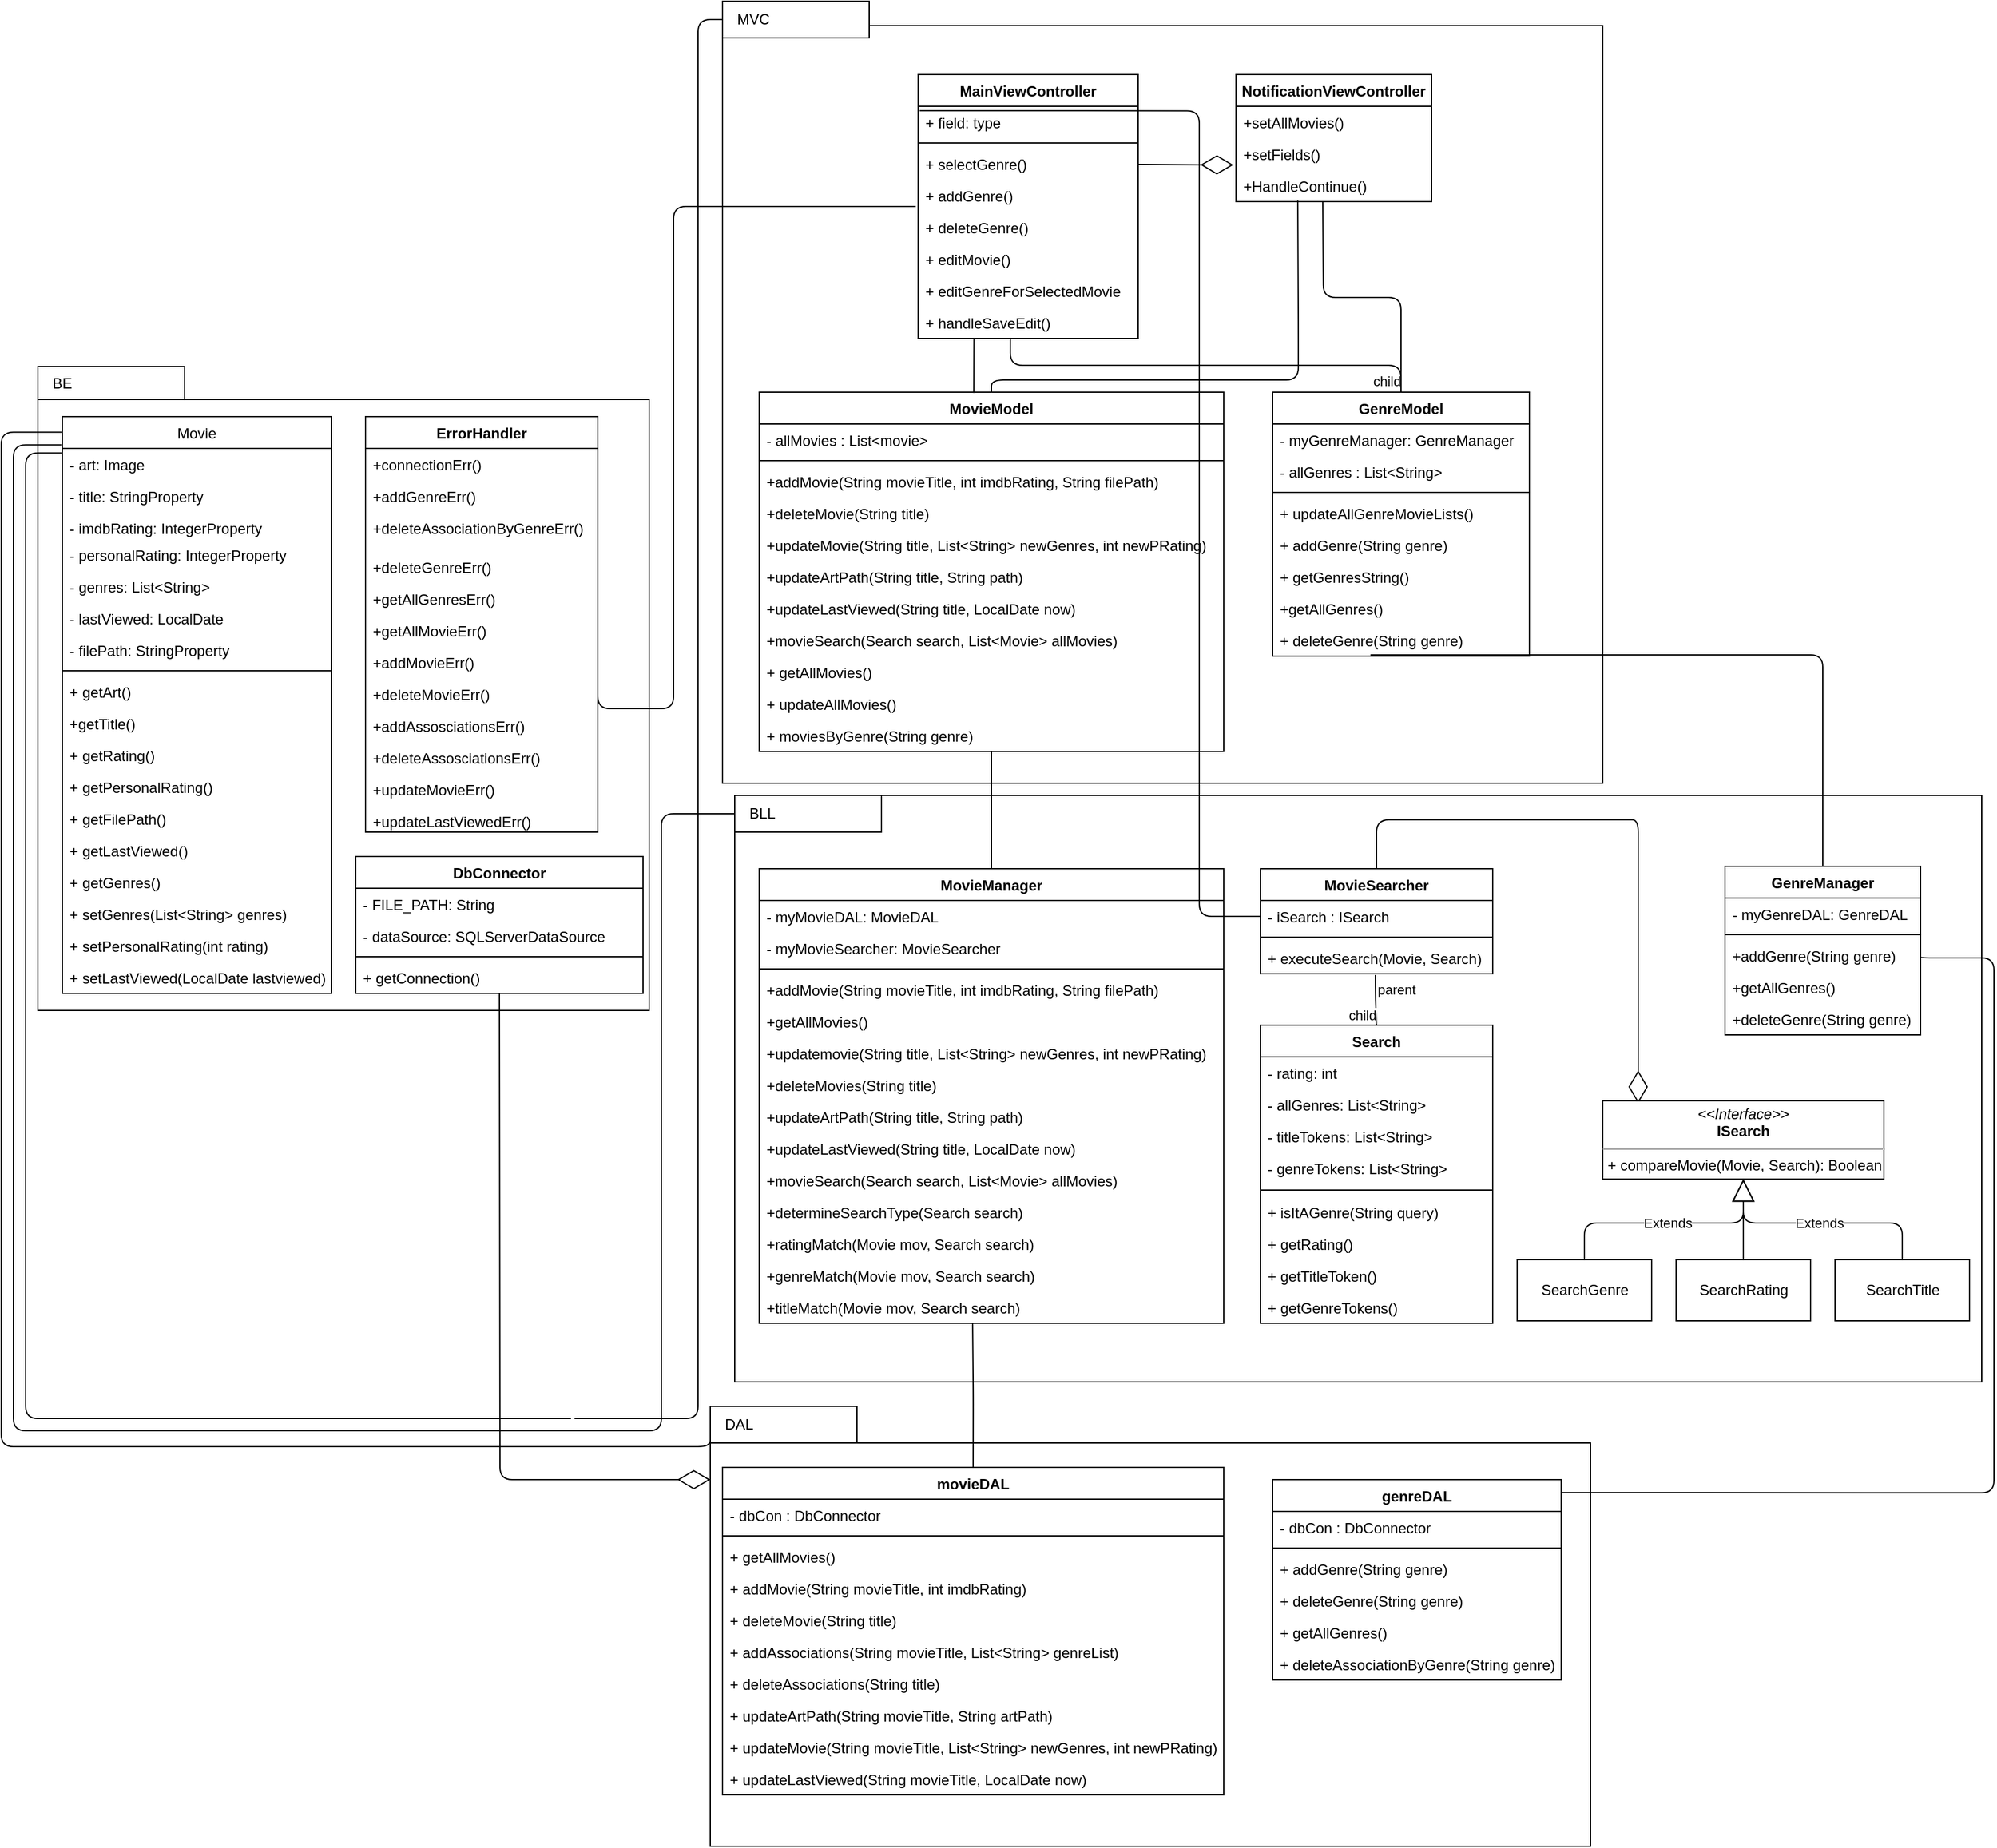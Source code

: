 <mxfile version="14.2.3" type="device" pages="2"><diagram id="6W-l6MBA8Zk1zPwFLBWW" name="Page-1"><mxGraphModel dx="3795" dy="1833" grid="0" gridSize="10" guides="0" tooltips="1" connect="0" arrows="0" fold="1" page="0" pageScale="1" pageWidth="827" pageHeight="1169" math="0" shadow="0"><root><mxCell id="0"/><mxCell id="1" parent="0"/><mxCell id="vXFt-pr050YKcPPWbQI6-131" value="" style="rounded=0;whiteSpace=wrap;html=1;" parent="1" vertex="1"><mxGeometry x="20" y="940" width="720" height="330" as="geometry"/></mxCell><mxCell id="vXFt-pr050YKcPPWbQI6-132" value="&amp;nbsp; &amp;nbsp;DAL" style="rounded=0;whiteSpace=wrap;html=1;align=left;" parent="1" vertex="1"><mxGeometry x="20" y="910" width="120" height="30" as="geometry"/></mxCell><mxCell id="vXFt-pr050YKcPPWbQI6-129" value="" style="rounded=0;whiteSpace=wrap;html=1;" parent="1" vertex="1"><mxGeometry x="40" y="410" width="1020" height="480" as="geometry"/></mxCell><mxCell id="vXFt-pr050YKcPPWbQI6-127" value="" style="rounded=0;whiteSpace=wrap;html=1;" parent="1" vertex="1"><mxGeometry x="30" y="-220" width="720" height="620" as="geometry"/></mxCell><mxCell id="vXFt-pr050YKcPPWbQI6-125" value="&amp;nbsp;" style="whiteSpace=wrap;html=1;aspect=fixed;" parent="1" vertex="1"><mxGeometry x="-530" y="86" width="500" height="500" as="geometry"/></mxCell><mxCell id="cbL_dfEtZ-hoBxzxcvYZ-8" value="MainViewController" style="swimlane;fontStyle=1;align=center;verticalAlign=top;childLayout=stackLayout;horizontal=1;startSize=26;horizontalStack=0;resizeParent=1;resizeParentMax=0;resizeLast=0;collapsible=1;marginBottom=0;" parent="1" vertex="1"><mxGeometry x="190" y="-180" width="180" height="216" as="geometry"/></mxCell><mxCell id="cbL_dfEtZ-hoBxzxcvYZ-9" value="+ field: type" style="text;strokeColor=none;fillColor=none;align=left;verticalAlign=top;spacingLeft=4;spacingRight=4;overflow=hidden;rotatable=0;points=[[0,0.5],[1,0.5]];portConstraint=eastwest;" parent="cbL_dfEtZ-hoBxzxcvYZ-8" vertex="1"><mxGeometry y="26" width="180" height="26" as="geometry"/></mxCell><mxCell id="cbL_dfEtZ-hoBxzxcvYZ-10" value="" style="line;strokeWidth=1;fillColor=none;align=left;verticalAlign=middle;spacingTop=-1;spacingLeft=3;spacingRight=3;rotatable=0;labelPosition=right;points=[];portConstraint=eastwest;" parent="cbL_dfEtZ-hoBxzxcvYZ-8" vertex="1"><mxGeometry y="52" width="180" height="8" as="geometry"/></mxCell><mxCell id="cbL_dfEtZ-hoBxzxcvYZ-11" value="+ selectGenre()&#10;" style="text;strokeColor=none;fillColor=none;align=left;verticalAlign=top;spacingLeft=4;spacingRight=4;overflow=hidden;rotatable=0;points=[[0,0.5],[1,0.5]];portConstraint=eastwest;" parent="cbL_dfEtZ-hoBxzxcvYZ-8" vertex="1"><mxGeometry y="60" width="180" height="26" as="geometry"/></mxCell><mxCell id="tQoV8WK9EYIMDj3V0tbS-1" value="+ addGenre()" style="text;strokeColor=none;fillColor=none;align=left;verticalAlign=top;spacingLeft=4;spacingRight=4;overflow=hidden;rotatable=0;points=[[0,0.5],[1,0.5]];portConstraint=eastwest;" parent="cbL_dfEtZ-hoBxzxcvYZ-8" vertex="1"><mxGeometry y="86" width="180" height="26" as="geometry"/></mxCell><mxCell id="tQoV8WK9EYIMDj3V0tbS-2" value="+ deleteGenre()" style="text;strokeColor=none;fillColor=none;align=left;verticalAlign=top;spacingLeft=4;spacingRight=4;overflow=hidden;rotatable=0;points=[[0,0.5],[1,0.5]];portConstraint=eastwest;" parent="cbL_dfEtZ-hoBxzxcvYZ-8" vertex="1"><mxGeometry y="112" width="180" height="26" as="geometry"/></mxCell><mxCell id="tQoV8WK9EYIMDj3V0tbS-3" value="+ editMovie()" style="text;strokeColor=none;fillColor=none;align=left;verticalAlign=top;spacingLeft=4;spacingRight=4;overflow=hidden;rotatable=0;points=[[0,0.5],[1,0.5]];portConstraint=eastwest;" parent="cbL_dfEtZ-hoBxzxcvYZ-8" vertex="1"><mxGeometry y="138" width="180" height="26" as="geometry"/></mxCell><mxCell id="tQoV8WK9EYIMDj3V0tbS-5" value="+ editGenreForSelectedMovie" style="text;strokeColor=none;fillColor=none;align=left;verticalAlign=top;spacingLeft=4;spacingRight=4;overflow=hidden;rotatable=0;points=[[0,0.5],[1,0.5]];portConstraint=eastwest;" parent="cbL_dfEtZ-hoBxzxcvYZ-8" vertex="1"><mxGeometry y="164" width="180" height="26" as="geometry"/></mxCell><mxCell id="tQoV8WK9EYIMDj3V0tbS-4" value="+ handleSaveEdit()" style="text;strokeColor=none;fillColor=none;align=left;verticalAlign=top;spacingLeft=4;spacingRight=4;overflow=hidden;rotatable=0;points=[[0,0.5],[1,0.5]];portConstraint=eastwest;" parent="cbL_dfEtZ-hoBxzxcvYZ-8" vertex="1"><mxGeometry y="190" width="180" height="26" as="geometry"/></mxCell><mxCell id="cbL_dfEtZ-hoBxzxcvYZ-12" value="MovieModel" style="swimlane;fontStyle=1;align=center;verticalAlign=top;childLayout=stackLayout;horizontal=1;startSize=26;horizontalStack=0;resizeParent=1;resizeParentMax=0;resizeLast=0;collapsible=1;marginBottom=0;" parent="1" vertex="1"><mxGeometry x="60" y="80" width="380" height="294" as="geometry"/></mxCell><mxCell id="chhkN12r7M4fsftRTlEQ-1" value="- allMovies : List&lt;movie&gt;" style="text;strokeColor=none;fillColor=none;align=left;verticalAlign=top;spacingLeft=4;spacingRight=4;overflow=hidden;rotatable=0;points=[[0,0.5],[1,0.5]];portConstraint=eastwest;" parent="cbL_dfEtZ-hoBxzxcvYZ-12" vertex="1"><mxGeometry y="26" width="380" height="26" as="geometry"/></mxCell><mxCell id="cbL_dfEtZ-hoBxzxcvYZ-14" value="" style="line;strokeWidth=1;fillColor=none;align=left;verticalAlign=middle;spacingTop=-1;spacingLeft=3;spacingRight=3;rotatable=0;labelPosition=right;points=[];portConstraint=eastwest;" parent="cbL_dfEtZ-hoBxzxcvYZ-12" vertex="1"><mxGeometry y="52" width="380" height="8" as="geometry"/></mxCell><mxCell id="vXFt-pr050YKcPPWbQI6-113" value="+addMovie(String movieTitle, int imdbRating, String filePath)" style="text;strokeColor=none;fillColor=none;align=left;verticalAlign=top;spacingLeft=4;spacingRight=4;overflow=hidden;rotatable=0;points=[[0,0.5],[1,0.5]];portConstraint=eastwest;" parent="cbL_dfEtZ-hoBxzxcvYZ-12" vertex="1"><mxGeometry y="60" width="380" height="26" as="geometry"/></mxCell><mxCell id="vXFt-pr050YKcPPWbQI6-114" value="+deleteMovie(String title)" style="text;strokeColor=none;fillColor=none;align=left;verticalAlign=top;spacingLeft=4;spacingRight=4;overflow=hidden;rotatable=0;points=[[0,0.5],[1,0.5]];portConstraint=eastwest;" parent="cbL_dfEtZ-hoBxzxcvYZ-12" vertex="1"><mxGeometry y="86" width="380" height="26" as="geometry"/></mxCell><mxCell id="vXFt-pr050YKcPPWbQI6-116" value="+updateMovie(String title, List&lt;String&gt; newGenres, int newPRating)" style="text;strokeColor=none;fillColor=none;align=left;verticalAlign=top;spacingLeft=4;spacingRight=4;overflow=hidden;rotatable=0;points=[[0,0.5],[1,0.5]];portConstraint=eastwest;" parent="cbL_dfEtZ-hoBxzxcvYZ-12" vertex="1"><mxGeometry y="112" width="380" height="26" as="geometry"/></mxCell><mxCell id="vXFt-pr050YKcPPWbQI6-117" value="+updateArtPath(String title, String path)" style="text;strokeColor=none;fillColor=none;align=left;verticalAlign=top;spacingLeft=4;spacingRight=4;overflow=hidden;rotatable=0;points=[[0,0.5],[1,0.5]];portConstraint=eastwest;" parent="cbL_dfEtZ-hoBxzxcvYZ-12" vertex="1"><mxGeometry y="138" width="380" height="26" as="geometry"/></mxCell><mxCell id="vXFt-pr050YKcPPWbQI6-118" value="+updateLastViewed(String title, LocalDate now)" style="text;strokeColor=none;fillColor=none;align=left;verticalAlign=top;spacingLeft=4;spacingRight=4;overflow=hidden;rotatable=0;points=[[0,0.5],[1,0.5]];portConstraint=eastwest;" parent="cbL_dfEtZ-hoBxzxcvYZ-12" vertex="1"><mxGeometry y="164" width="380" height="26" as="geometry"/></mxCell><mxCell id="vXFt-pr050YKcPPWbQI6-119" value="+movieSearch(Search search, List&lt;Movie&gt; allMovies)" style="text;strokeColor=none;fillColor=none;align=left;verticalAlign=top;spacingLeft=4;spacingRight=4;overflow=hidden;rotatable=0;points=[[0,0.5],[1,0.5]];portConstraint=eastwest;" parent="cbL_dfEtZ-hoBxzxcvYZ-12" vertex="1"><mxGeometry y="190" width="380" height="26" as="geometry"/></mxCell><mxCell id="cbL_dfEtZ-hoBxzxcvYZ-15" value="+ getAllMovies()" style="text;strokeColor=none;fillColor=none;align=left;verticalAlign=top;spacingLeft=4;spacingRight=4;overflow=hidden;rotatable=0;points=[[0,0.5],[1,0.5]];portConstraint=eastwest;" parent="cbL_dfEtZ-hoBxzxcvYZ-12" vertex="1"><mxGeometry y="216" width="380" height="26" as="geometry"/></mxCell><mxCell id="vXFt-pr050YKcPPWbQI6-115" value="+ updateAllMovies()" style="text;strokeColor=none;fillColor=none;align=left;verticalAlign=top;spacingLeft=4;spacingRight=4;overflow=hidden;rotatable=0;points=[[0,0.5],[1,0.5]];portConstraint=eastwest;" parent="cbL_dfEtZ-hoBxzxcvYZ-12" vertex="1"><mxGeometry y="242" width="380" height="26" as="geometry"/></mxCell><mxCell id="tQoV8WK9EYIMDj3V0tbS-19" value="+ moviesByGenre(String genre)" style="text;strokeColor=none;fillColor=none;align=left;verticalAlign=top;spacingLeft=4;spacingRight=4;overflow=hidden;rotatable=0;points=[[0,0.5],[1,0.5]];portConstraint=eastwest;" parent="cbL_dfEtZ-hoBxzxcvYZ-12" vertex="1"><mxGeometry y="268" width="380" height="26" as="geometry"/></mxCell><mxCell id="cbL_dfEtZ-hoBxzxcvYZ-16" value="GenreModel" style="swimlane;fontStyle=1;align=center;verticalAlign=top;childLayout=stackLayout;horizontal=1;startSize=26;horizontalStack=0;resizeParent=1;resizeParentMax=0;resizeLast=0;collapsible=1;marginBottom=0;" parent="1" vertex="1"><mxGeometry x="480" y="80" width="210" height="216" as="geometry"/></mxCell><mxCell id="tQoV8WK9EYIMDj3V0tbS-6" value="- myGenreManager: GenreManager" style="text;strokeColor=none;fillColor=none;align=left;verticalAlign=top;spacingLeft=4;spacingRight=4;overflow=hidden;rotatable=0;points=[[0,0.5],[1,0.5]];portConstraint=eastwest;" parent="cbL_dfEtZ-hoBxzxcvYZ-16" vertex="1"><mxGeometry y="26" width="210" height="26" as="geometry"/></mxCell><mxCell id="cbL_dfEtZ-hoBxzxcvYZ-17" value="- allGenres : List&lt;String&gt; " style="text;strokeColor=none;fillColor=none;align=left;verticalAlign=top;spacingLeft=4;spacingRight=4;overflow=hidden;rotatable=0;points=[[0,0.5],[1,0.5]];portConstraint=eastwest;" parent="cbL_dfEtZ-hoBxzxcvYZ-16" vertex="1"><mxGeometry y="52" width="210" height="26" as="geometry"/></mxCell><mxCell id="vXFt-pr050YKcPPWbQI6-112" value="" style="line;strokeWidth=1;fillColor=none;align=left;verticalAlign=middle;spacingTop=-1;spacingLeft=3;spacingRight=3;rotatable=0;labelPosition=right;points=[];portConstraint=eastwest;" parent="cbL_dfEtZ-hoBxzxcvYZ-16" vertex="1"><mxGeometry y="78" width="210" height="8" as="geometry"/></mxCell><mxCell id="vXFt-pr050YKcPPWbQI6-111" value="+ updateAllGenreMovieLists()" style="text;strokeColor=none;fillColor=none;align=left;verticalAlign=top;spacingLeft=4;spacingRight=4;overflow=hidden;rotatable=0;points=[[0,0.5],[1,0.5]];portConstraint=eastwest;" parent="cbL_dfEtZ-hoBxzxcvYZ-16" vertex="1"><mxGeometry y="86" width="210" height="26" as="geometry"/></mxCell><mxCell id="vXFt-pr050YKcPPWbQI6-110" value="+ addGenre(String genre)" style="text;strokeColor=none;fillColor=none;align=left;verticalAlign=top;spacingLeft=4;spacingRight=4;overflow=hidden;rotatable=0;points=[[0,0.5],[1,0.5]];portConstraint=eastwest;" parent="cbL_dfEtZ-hoBxzxcvYZ-16" vertex="1"><mxGeometry y="112" width="210" height="26" as="geometry"/></mxCell><mxCell id="vXFt-pr050YKcPPWbQI6-109" value="+ getGenresString()" style="text;strokeColor=none;fillColor=none;align=left;verticalAlign=top;spacingLeft=4;spacingRight=4;overflow=hidden;rotatable=0;points=[[0,0.5],[1,0.5]];portConstraint=eastwest;" parent="cbL_dfEtZ-hoBxzxcvYZ-16" vertex="1"><mxGeometry y="138" width="210" height="26" as="geometry"/></mxCell><mxCell id="vXFt-pr050YKcPPWbQI6-108" value="+getAllGenres()&#10;" style="text;strokeColor=none;fillColor=none;align=left;verticalAlign=top;spacingLeft=4;spacingRight=4;overflow=hidden;rotatable=0;points=[[0,0.5],[1,0.5]];portConstraint=eastwest;" parent="cbL_dfEtZ-hoBxzxcvYZ-16" vertex="1"><mxGeometry y="164" width="210" height="26" as="geometry"/></mxCell><mxCell id="vXFt-pr050YKcPPWbQI6-107" value="+ deleteGenre(String genre)" style="text;strokeColor=none;fillColor=none;align=left;verticalAlign=top;spacingLeft=4;spacingRight=4;overflow=hidden;rotatable=0;points=[[0,0.5],[1,0.5]];portConstraint=eastwest;" parent="cbL_dfEtZ-hoBxzxcvYZ-16" vertex="1"><mxGeometry y="190" width="210" height="26" as="geometry"/></mxCell><mxCell id="kiCwiJ7NGDYFALsJi5P0-1" value="movieDAL" style="swimlane;fontStyle=1;align=center;verticalAlign=top;childLayout=stackLayout;horizontal=1;startSize=26;horizontalStack=0;resizeParent=1;resizeParentMax=0;resizeLast=0;collapsible=1;marginBottom=0;" parent="1" vertex="1"><mxGeometry x="30" y="960" width="410" height="268" as="geometry"/></mxCell><mxCell id="kiCwiJ7NGDYFALsJi5P0-2" value="- dbCon : DbConnector" style="text;strokeColor=none;fillColor=none;align=left;verticalAlign=top;spacingLeft=4;spacingRight=4;overflow=hidden;rotatable=0;points=[[0,0.5],[1,0.5]];portConstraint=eastwest;" parent="kiCwiJ7NGDYFALsJi5P0-1" vertex="1"><mxGeometry y="26" width="410" height="26" as="geometry"/></mxCell><mxCell id="kiCwiJ7NGDYFALsJi5P0-3" value="" style="line;strokeWidth=1;fillColor=none;align=left;verticalAlign=middle;spacingTop=-1;spacingLeft=3;spacingRight=3;rotatable=0;labelPosition=right;points=[];portConstraint=eastwest;" parent="kiCwiJ7NGDYFALsJi5P0-1" vertex="1"><mxGeometry y="52" width="410" height="8" as="geometry"/></mxCell><mxCell id="kiCwiJ7NGDYFALsJi5P0-4" value="+ getAllMovies()" style="text;strokeColor=none;fillColor=none;align=left;verticalAlign=top;spacingLeft=4;spacingRight=4;overflow=hidden;rotatable=0;points=[[0,0.5],[1,0.5]];portConstraint=eastwest;" parent="kiCwiJ7NGDYFALsJi5P0-1" vertex="1"><mxGeometry y="60" width="410" height="26" as="geometry"/></mxCell><mxCell id="tQoV8WK9EYIMDj3V0tbS-20" value="+ addMovie(String movieTitle, int imdbRating)" style="text;strokeColor=none;fillColor=none;align=left;verticalAlign=top;spacingLeft=4;spacingRight=4;overflow=hidden;rotatable=0;points=[[0,0.5],[1,0.5]];portConstraint=eastwest;" parent="kiCwiJ7NGDYFALsJi5P0-1" vertex="1"><mxGeometry y="86" width="410" height="26" as="geometry"/></mxCell><mxCell id="tQoV8WK9EYIMDj3V0tbS-21" value="+ deleteMovie(String title)" style="text;strokeColor=none;fillColor=none;align=left;verticalAlign=top;spacingLeft=4;spacingRight=4;overflow=hidden;rotatable=0;points=[[0,0.5],[1,0.5]];portConstraint=eastwest;" parent="kiCwiJ7NGDYFALsJi5P0-1" vertex="1"><mxGeometry y="112" width="410" height="26" as="geometry"/></mxCell><mxCell id="tQoV8WK9EYIMDj3V0tbS-22" value="+ addAssociations(String movieTitle, List&lt;String&gt; genreList)" style="text;strokeColor=none;fillColor=none;align=left;verticalAlign=top;spacingLeft=4;spacingRight=4;overflow=hidden;rotatable=0;points=[[0,0.5],[1,0.5]];portConstraint=eastwest;" parent="kiCwiJ7NGDYFALsJi5P0-1" vertex="1"><mxGeometry y="138" width="410" height="26" as="geometry"/></mxCell><mxCell id="vXFt-pr050YKcPPWbQI6-90" value="+ deleteAssociations(String title)" style="text;strokeColor=none;fillColor=none;align=left;verticalAlign=top;spacingLeft=4;spacingRight=4;overflow=hidden;rotatable=0;points=[[0,0.5],[1,0.5]];portConstraint=eastwest;" parent="kiCwiJ7NGDYFALsJi5P0-1" vertex="1"><mxGeometry y="164" width="410" height="26" as="geometry"/></mxCell><mxCell id="vXFt-pr050YKcPPWbQI6-89" value="+ updateArtPath(String movieTitle, String artPath)" style="text;strokeColor=none;fillColor=none;align=left;verticalAlign=top;spacingLeft=4;spacingRight=4;overflow=hidden;rotatable=0;points=[[0,0.5],[1,0.5]];portConstraint=eastwest;" parent="kiCwiJ7NGDYFALsJi5P0-1" vertex="1"><mxGeometry y="190" width="410" height="26" as="geometry"/></mxCell><mxCell id="vXFt-pr050YKcPPWbQI6-92" value="+ updateMovie(String movieTitle, List&lt;String&gt; newGenres, int newPRating)" style="text;strokeColor=none;fillColor=none;align=left;verticalAlign=top;spacingLeft=4;spacingRight=4;overflow=hidden;rotatable=0;points=[[0,0.5],[1,0.5]];portConstraint=eastwest;" parent="kiCwiJ7NGDYFALsJi5P0-1" vertex="1"><mxGeometry y="216" width="410" height="26" as="geometry"/></mxCell><mxCell id="vXFt-pr050YKcPPWbQI6-91" value="+ updateLastViewed(String movieTitle, LocalDate now)" style="text;strokeColor=none;fillColor=none;align=left;verticalAlign=top;spacingLeft=4;spacingRight=4;overflow=hidden;rotatable=0;points=[[0,0.5],[1,0.5]];portConstraint=eastwest;" parent="kiCwiJ7NGDYFALsJi5P0-1" vertex="1"><mxGeometry y="242" width="410" height="26" as="geometry"/></mxCell><mxCell id="E3oh8r5XJU-YirkjzVkw-1" value="genreDAL" style="swimlane;fontStyle=1;align=center;verticalAlign=top;childLayout=stackLayout;horizontal=1;startSize=26;horizontalStack=0;resizeParent=1;resizeParentMax=0;resizeLast=0;collapsible=1;marginBottom=0;" parent="1" vertex="1"><mxGeometry x="480" y="970" width="236" height="164" as="geometry"/></mxCell><mxCell id="E3oh8r5XJU-YirkjzVkw-2" value="- dbCon : DbConnector" style="text;strokeColor=none;fillColor=none;align=left;verticalAlign=top;spacingLeft=4;spacingRight=4;overflow=hidden;rotatable=0;points=[[0,0.5],[1,0.5]];portConstraint=eastwest;" parent="E3oh8r5XJU-YirkjzVkw-1" vertex="1"><mxGeometry y="26" width="236" height="26" as="geometry"/></mxCell><mxCell id="E3oh8r5XJU-YirkjzVkw-3" value="" style="line;strokeWidth=1;fillColor=none;align=left;verticalAlign=middle;spacingTop=-1;spacingLeft=3;spacingRight=3;rotatable=0;labelPosition=right;points=[];portConstraint=eastwest;" parent="E3oh8r5XJU-YirkjzVkw-1" vertex="1"><mxGeometry y="52" width="236" height="8" as="geometry"/></mxCell><mxCell id="tQoV8WK9EYIMDj3V0tbS-24" value="+ addGenre(String genre)" style="text;strokeColor=none;fillColor=none;align=left;verticalAlign=top;spacingLeft=4;spacingRight=4;overflow=hidden;rotatable=0;points=[[0,0.5],[1,0.5]];portConstraint=eastwest;" parent="E3oh8r5XJU-YirkjzVkw-1" vertex="1"><mxGeometry y="60" width="236" height="26" as="geometry"/></mxCell><mxCell id="tQoV8WK9EYIMDj3V0tbS-26" value="+ deleteGenre(String genre)" style="text;strokeColor=none;fillColor=none;align=left;verticalAlign=top;spacingLeft=4;spacingRight=4;overflow=hidden;rotatable=0;points=[[0,0.5],[1,0.5]];portConstraint=eastwest;" parent="E3oh8r5XJU-YirkjzVkw-1" vertex="1"><mxGeometry y="86" width="236" height="26" as="geometry"/></mxCell><mxCell id="E3oh8r5XJU-YirkjzVkw-4" value="+ getAllGenres()" style="text;strokeColor=none;fillColor=none;align=left;verticalAlign=top;spacingLeft=4;spacingRight=4;overflow=hidden;rotatable=0;points=[[0,0.5],[1,0.5]];portConstraint=eastwest;" parent="E3oh8r5XJU-YirkjzVkw-1" vertex="1"><mxGeometry y="112" width="236" height="26" as="geometry"/></mxCell><mxCell id="ynhoVAXRjEivfoYj7mT8-1" value="+ deleteAssociationByGenre(String genre)" style="text;strokeColor=none;fillColor=none;align=left;verticalAlign=top;spacingLeft=4;spacingRight=4;overflow=hidden;rotatable=0;points=[[0,0.5],[1,0.5]];portConstraint=eastwest;" parent="E3oh8r5XJU-YirkjzVkw-1" vertex="1"><mxGeometry y="138" width="236" height="26" as="geometry"/></mxCell><mxCell id="chhkN12r7M4fsftRTlEQ-2" value="Movie" style="swimlane;fontStyle=0;childLayout=stackLayout;horizontal=1;startSize=26;fillColor=none;horizontalStack=0;resizeParent=1;resizeParentMax=0;resizeLast=0;collapsible=1;marginBottom=0;" parent="1" vertex="1"><mxGeometry x="-510" y="100" width="220" height="472" as="geometry"/></mxCell><mxCell id="vXFt-pr050YKcPPWbQI6-65" value="- art: Image" style="text;strokeColor=none;fillColor=none;align=left;verticalAlign=top;spacingLeft=4;spacingRight=4;overflow=hidden;rotatable=0;points=[[0,0.5],[1,0.5]];portConstraint=eastwest;" parent="chhkN12r7M4fsftRTlEQ-2" vertex="1"><mxGeometry y="26" width="220" height="26" as="geometry"/></mxCell><mxCell id="vXFt-pr050YKcPPWbQI6-66" value="- title: StringProperty" style="text;strokeColor=none;fillColor=none;align=left;verticalAlign=top;spacingLeft=4;spacingRight=4;overflow=hidden;rotatable=0;points=[[0,0.5],[1,0.5]];portConstraint=eastwest;" parent="chhkN12r7M4fsftRTlEQ-2" vertex="1"><mxGeometry y="52" width="220" height="26" as="geometry"/></mxCell><mxCell id="vXFt-pr050YKcPPWbQI6-67" value="- imdbRating: IntegerProperty&#10;" style="text;strokeColor=none;fillColor=none;align=left;verticalAlign=top;spacingLeft=4;spacingRight=4;overflow=hidden;rotatable=0;points=[[0,0.5],[1,0.5]];portConstraint=eastwest;" parent="chhkN12r7M4fsftRTlEQ-2" vertex="1"><mxGeometry y="78" width="220" height="22" as="geometry"/></mxCell><mxCell id="vXFt-pr050YKcPPWbQI6-70" value="- personalRating: IntegerProperty&#10;" style="text;strokeColor=none;fillColor=none;align=left;verticalAlign=top;spacingLeft=4;spacingRight=4;overflow=hidden;rotatable=0;points=[[0,0.5],[1,0.5]];portConstraint=eastwest;" parent="chhkN12r7M4fsftRTlEQ-2" vertex="1"><mxGeometry y="100" width="220" height="26" as="geometry"/></mxCell><mxCell id="vXFt-pr050YKcPPWbQI6-72" value="- genres: List&lt;String&gt;" style="text;strokeColor=none;fillColor=none;align=left;verticalAlign=top;spacingLeft=4;spacingRight=4;overflow=hidden;rotatable=0;points=[[0,0.5],[1,0.5]];portConstraint=eastwest;" parent="chhkN12r7M4fsftRTlEQ-2" vertex="1"><mxGeometry y="126" width="220" height="26" as="geometry"/></mxCell><mxCell id="vXFt-pr050YKcPPWbQI6-71" value="- lastViewed: LocalDate" style="text;strokeColor=none;fillColor=none;align=left;verticalAlign=top;spacingLeft=4;spacingRight=4;overflow=hidden;rotatable=0;points=[[0,0.5],[1,0.5]];portConstraint=eastwest;" parent="chhkN12r7M4fsftRTlEQ-2" vertex="1"><mxGeometry y="152" width="220" height="26" as="geometry"/></mxCell><mxCell id="vXFt-pr050YKcPPWbQI6-63" value="- filePath: StringProperty" style="text;strokeColor=none;fillColor=none;align=left;verticalAlign=top;spacingLeft=4;spacingRight=4;overflow=hidden;rotatable=0;points=[[0,0.5],[1,0.5]];portConstraint=eastwest;" parent="chhkN12r7M4fsftRTlEQ-2" vertex="1"><mxGeometry y="178" width="220" height="26" as="geometry"/></mxCell><mxCell id="vXFt-pr050YKcPPWbQI6-73" value="" style="line;strokeWidth=1;fillColor=none;align=left;verticalAlign=middle;spacingTop=-1;spacingLeft=3;spacingRight=3;rotatable=0;labelPosition=right;points=[];portConstraint=eastwest;" parent="chhkN12r7M4fsftRTlEQ-2" vertex="1"><mxGeometry y="204" width="220" height="8" as="geometry"/></mxCell><mxCell id="vXFt-pr050YKcPPWbQI6-74" value="+ getArt()" style="text;strokeColor=none;fillColor=none;align=left;verticalAlign=top;spacingLeft=4;spacingRight=4;overflow=hidden;rotatable=0;points=[[0,0.5],[1,0.5]];portConstraint=eastwest;" parent="chhkN12r7M4fsftRTlEQ-2" vertex="1"><mxGeometry y="212" width="220" height="26" as="geometry"/></mxCell><mxCell id="vXFt-pr050YKcPPWbQI6-75" value="+getTitle()&#10;" style="text;strokeColor=none;fillColor=none;align=left;verticalAlign=top;spacingLeft=4;spacingRight=4;overflow=hidden;rotatable=0;points=[[0,0.5],[1,0.5]];portConstraint=eastwest;" parent="chhkN12r7M4fsftRTlEQ-2" vertex="1"><mxGeometry y="238" width="220" height="26" as="geometry"/></mxCell><mxCell id="vXFt-pr050YKcPPWbQI6-76" value="+ getRating()" style="text;strokeColor=none;fillColor=none;align=left;verticalAlign=top;spacingLeft=4;spacingRight=4;overflow=hidden;rotatable=0;points=[[0,0.5],[1,0.5]];portConstraint=eastwest;" parent="chhkN12r7M4fsftRTlEQ-2" vertex="1"><mxGeometry y="264" width="220" height="26" as="geometry"/></mxCell><mxCell id="vXFt-pr050YKcPPWbQI6-79" value="+ getPersonalRating()" style="text;strokeColor=none;fillColor=none;align=left;verticalAlign=top;spacingLeft=4;spacingRight=4;overflow=hidden;rotatable=0;points=[[0,0.5],[1,0.5]];portConstraint=eastwest;" parent="chhkN12r7M4fsftRTlEQ-2" vertex="1"><mxGeometry y="290" width="220" height="26" as="geometry"/></mxCell><mxCell id="vXFt-pr050YKcPPWbQI6-80" value="+ getFilePath()&#10;" style="text;strokeColor=none;fillColor=none;align=left;verticalAlign=top;spacingLeft=4;spacingRight=4;overflow=hidden;rotatable=0;points=[[0,0.5],[1,0.5]];portConstraint=eastwest;" parent="chhkN12r7M4fsftRTlEQ-2" vertex="1"><mxGeometry y="316" width="220" height="26" as="geometry"/></mxCell><mxCell id="vXFt-pr050YKcPPWbQI6-81" value="+ getLastViewed()" style="text;strokeColor=none;fillColor=none;align=left;verticalAlign=top;spacingLeft=4;spacingRight=4;overflow=hidden;rotatable=0;points=[[0,0.5],[1,0.5]];portConstraint=eastwest;" parent="chhkN12r7M4fsftRTlEQ-2" vertex="1"><mxGeometry y="342" width="220" height="26" as="geometry"/></mxCell><mxCell id="vXFt-pr050YKcPPWbQI6-83" value="+ getGenres()&#10;" style="text;strokeColor=none;fillColor=none;align=left;verticalAlign=top;spacingLeft=4;spacingRight=4;overflow=hidden;rotatable=0;points=[[0,0.5],[1,0.5]];portConstraint=eastwest;" parent="chhkN12r7M4fsftRTlEQ-2" vertex="1"><mxGeometry y="368" width="220" height="26" as="geometry"/></mxCell><mxCell id="vXFt-pr050YKcPPWbQI6-82" value="+ setGenres(List&lt;String&gt; genres)" style="text;strokeColor=none;fillColor=none;align=left;verticalAlign=top;spacingLeft=4;spacingRight=4;overflow=hidden;rotatable=0;points=[[0,0.5],[1,0.5]];portConstraint=eastwest;" parent="chhkN12r7M4fsftRTlEQ-2" vertex="1"><mxGeometry y="394" width="220" height="26" as="geometry"/></mxCell><mxCell id="vXFt-pr050YKcPPWbQI6-78" value="+ setPersonalRating(int rating)" style="text;strokeColor=none;fillColor=none;align=left;verticalAlign=top;spacingLeft=4;spacingRight=4;overflow=hidden;rotatable=0;points=[[0,0.5],[1,0.5]];portConstraint=eastwest;" parent="chhkN12r7M4fsftRTlEQ-2" vertex="1"><mxGeometry y="420" width="220" height="26" as="geometry"/></mxCell><mxCell id="vXFt-pr050YKcPPWbQI6-77" value="+ setLastViewed(LocalDate lastviewed)" style="text;strokeColor=none;fillColor=none;align=left;verticalAlign=top;spacingLeft=4;spacingRight=4;overflow=hidden;rotatable=0;points=[[0,0.5],[1,0.5]];portConstraint=eastwest;" parent="chhkN12r7M4fsftRTlEQ-2" vertex="1"><mxGeometry y="446" width="220" height="26" as="geometry"/></mxCell><mxCell id="lIUkiE7N_6u4Lii6Q4de-1" value="ErrorHandler" style="swimlane;fontStyle=1;align=center;verticalAlign=top;childLayout=stackLayout;horizontal=1;startSize=26;horizontalStack=0;resizeParent=1;resizeParentMax=0;resizeLast=0;collapsible=1;marginBottom=0;" parent="1" vertex="1"><mxGeometry x="-262" y="100" width="190" height="340" as="geometry"/></mxCell><mxCell id="lIUkiE7N_6u4Lii6Q4de-4" value="+connectionErr()" style="text;strokeColor=none;fillColor=none;align=left;verticalAlign=top;spacingLeft=4;spacingRight=4;overflow=hidden;rotatable=0;points=[[0,0.5],[1,0.5]];portConstraint=eastwest;" parent="lIUkiE7N_6u4Lii6Q4de-1" vertex="1"><mxGeometry y="26" width="190" height="26" as="geometry"/></mxCell><mxCell id="lIUkiE7N_6u4Lii6Q4de-5" value="+addGenreErr()" style="text;strokeColor=none;fillColor=none;align=left;verticalAlign=top;spacingLeft=4;spacingRight=4;overflow=hidden;rotatable=0;points=[[0,0.5],[1,0.5]];portConstraint=eastwest;" parent="lIUkiE7N_6u4Lii6Q4de-1" vertex="1"><mxGeometry y="52" width="190" height="26" as="geometry"/></mxCell><mxCell id="lIUkiE7N_6u4Lii6Q4de-8" value="+deleteAssociationByGenreErr()" style="text;strokeColor=none;fillColor=none;align=left;verticalAlign=top;spacingLeft=4;spacingRight=4;overflow=hidden;rotatable=0;points=[[0,0.5],[1,0.5]];portConstraint=eastwest;" parent="lIUkiE7N_6u4Lii6Q4de-1" vertex="1"><mxGeometry y="78" width="190" height="32" as="geometry"/></mxCell><mxCell id="lIUkiE7N_6u4Lii6Q4de-9" value="+deleteGenreErr()" style="text;strokeColor=none;fillColor=none;align=left;verticalAlign=top;spacingLeft=4;spacingRight=4;overflow=hidden;rotatable=0;points=[[0,0.5],[1,0.5]];portConstraint=eastwest;" parent="lIUkiE7N_6u4Lii6Q4de-1" vertex="1"><mxGeometry y="110" width="190" height="26" as="geometry"/></mxCell><mxCell id="lIUkiE7N_6u4Lii6Q4de-10" value="+getAllGenresErr()" style="text;strokeColor=none;fillColor=none;align=left;verticalAlign=top;spacingLeft=4;spacingRight=4;overflow=hidden;rotatable=0;points=[[0,0.5],[1,0.5]];portConstraint=eastwest;" parent="lIUkiE7N_6u4Lii6Q4de-1" vertex="1"><mxGeometry y="136" width="190" height="26" as="geometry"/></mxCell><mxCell id="lIUkiE7N_6u4Lii6Q4de-12" value="+getAllMovieErr()" style="text;strokeColor=none;fillColor=none;align=left;verticalAlign=top;spacingLeft=4;spacingRight=4;overflow=hidden;rotatable=0;points=[[0,0.5],[1,0.5]];portConstraint=eastwest;" parent="lIUkiE7N_6u4Lii6Q4de-1" vertex="1"><mxGeometry y="162" width="190" height="26" as="geometry"/></mxCell><mxCell id="lIUkiE7N_6u4Lii6Q4de-13" value="+addMovieErr()" style="text;strokeColor=none;fillColor=none;align=left;verticalAlign=top;spacingLeft=4;spacingRight=4;overflow=hidden;rotatable=0;points=[[0,0.5],[1,0.5]];portConstraint=eastwest;" parent="lIUkiE7N_6u4Lii6Q4de-1" vertex="1"><mxGeometry y="188" width="190" height="26" as="geometry"/></mxCell><mxCell id="lIUkiE7N_6u4Lii6Q4de-14" value="+deleteMovieErr()" style="text;strokeColor=none;fillColor=none;align=left;verticalAlign=top;spacingLeft=4;spacingRight=4;overflow=hidden;rotatable=0;points=[[0,0.5],[1,0.5]];portConstraint=eastwest;" parent="lIUkiE7N_6u4Lii6Q4de-1" vertex="1"><mxGeometry y="214" width="190" height="26" as="geometry"/></mxCell><mxCell id="lIUkiE7N_6u4Lii6Q4de-15" value="+addAssosciationsErr()" style="text;strokeColor=none;fillColor=none;align=left;verticalAlign=top;spacingLeft=4;spacingRight=4;overflow=hidden;rotatable=0;points=[[0,0.5],[1,0.5]];portConstraint=eastwest;" parent="lIUkiE7N_6u4Lii6Q4de-1" vertex="1"><mxGeometry y="240" width="190" height="26" as="geometry"/></mxCell><mxCell id="lIUkiE7N_6u4Lii6Q4de-16" value="+deleteAssosciationsErr()" style="text;strokeColor=none;fillColor=none;align=left;verticalAlign=top;spacingLeft=4;spacingRight=4;overflow=hidden;rotatable=0;points=[[0,0.5],[1,0.5]];portConstraint=eastwest;" parent="lIUkiE7N_6u4Lii6Q4de-1" vertex="1"><mxGeometry y="266" width="190" height="26" as="geometry"/></mxCell><mxCell id="lIUkiE7N_6u4Lii6Q4de-17" value="+updateMovieErr()" style="text;strokeColor=none;fillColor=none;align=left;verticalAlign=top;spacingLeft=4;spacingRight=4;overflow=hidden;rotatable=0;points=[[0,0.5],[1,0.5]];portConstraint=eastwest;" parent="lIUkiE7N_6u4Lii6Q4de-1" vertex="1"><mxGeometry y="292" width="190" height="26" as="geometry"/></mxCell><mxCell id="lIUkiE7N_6u4Lii6Q4de-18" value="+updateLastViewedErr()" style="text;strokeColor=none;fillColor=none;align=left;verticalAlign=top;spacingLeft=4;spacingRight=4;overflow=hidden;rotatable=0;points=[[0,0.5],[1,0.5]];portConstraint=eastwest;" parent="lIUkiE7N_6u4Lii6Q4de-1" vertex="1"><mxGeometry y="318" width="190" height="22" as="geometry"/></mxCell><mxCell id="lIUkiE7N_6u4Lii6Q4de-19" value="GenreManager" style="swimlane;fontStyle=1;align=center;verticalAlign=top;childLayout=stackLayout;horizontal=1;startSize=26;horizontalStack=0;resizeParent=1;resizeParentMax=0;resizeLast=0;collapsible=1;marginBottom=0;" parent="1" vertex="1"><mxGeometry x="850" y="468" width="160" height="138" as="geometry"/></mxCell><mxCell id="vXFt-pr050YKcPPWbQI6-85" value="- myGenreDAL: GenreDAL&#10;" style="text;strokeColor=none;fillColor=none;align=left;verticalAlign=top;spacingLeft=4;spacingRight=4;overflow=hidden;rotatable=0;points=[[0,0.5],[1,0.5]];portConstraint=eastwest;" parent="lIUkiE7N_6u4Lii6Q4de-19" vertex="1"><mxGeometry y="26" width="160" height="26" as="geometry"/></mxCell><mxCell id="vXFt-pr050YKcPPWbQI6-84" value="" style="line;strokeWidth=1;fillColor=none;align=left;verticalAlign=middle;spacingTop=-1;spacingLeft=3;spacingRight=3;rotatable=0;labelPosition=right;points=[];portConstraint=eastwest;" parent="lIUkiE7N_6u4Lii6Q4de-19" vertex="1"><mxGeometry y="52" width="160" height="8" as="geometry"/></mxCell><mxCell id="lIUkiE7N_6u4Lii6Q4de-22" value="+addGenre(String genre)" style="text;strokeColor=none;fillColor=none;align=left;verticalAlign=top;spacingLeft=4;spacingRight=4;overflow=hidden;rotatable=0;points=[[0,0.5],[1,0.5]];portConstraint=eastwest;" parent="lIUkiE7N_6u4Lii6Q4de-19" vertex="1"><mxGeometry y="60" width="160" height="26" as="geometry"/></mxCell><mxCell id="lIUkiE7N_6u4Lii6Q4de-23" value="+getAllGenres()" style="text;strokeColor=none;fillColor=none;align=left;verticalAlign=top;spacingLeft=4;spacingRight=4;overflow=hidden;rotatable=0;points=[[0,0.5],[1,0.5]];portConstraint=eastwest;" parent="lIUkiE7N_6u4Lii6Q4de-19" vertex="1"><mxGeometry y="86" width="160" height="26" as="geometry"/></mxCell><mxCell id="lIUkiE7N_6u4Lii6Q4de-24" value="+deleteGenre(String genre)" style="text;strokeColor=none;fillColor=none;align=left;verticalAlign=top;spacingLeft=4;spacingRight=4;overflow=hidden;rotatable=0;points=[[0,0.5],[1,0.5]];portConstraint=eastwest;" parent="lIUkiE7N_6u4Lii6Q4de-19" vertex="1"><mxGeometry y="112" width="160" height="26" as="geometry"/></mxCell><mxCell id="lIUkiE7N_6u4Lii6Q4de-25" value="MovieManager" style="swimlane;fontStyle=1;align=center;verticalAlign=top;childLayout=stackLayout;horizontal=1;startSize=26;horizontalStack=0;resizeParent=1;resizeParentMax=0;resizeLast=0;collapsible=1;marginBottom=0;" parent="1" vertex="1"><mxGeometry x="60" y="470" width="380" height="372" as="geometry"/></mxCell><mxCell id="vXFt-pr050YKcPPWbQI6-87" value="- myMovieDAL: MovieDAL" style="text;strokeColor=none;fillColor=none;align=left;verticalAlign=top;spacingLeft=4;spacingRight=4;overflow=hidden;rotatable=0;points=[[0,0.5],[1,0.5]];portConstraint=eastwest;" parent="lIUkiE7N_6u4Lii6Q4de-25" vertex="1"><mxGeometry y="26" width="380" height="26" as="geometry"/></mxCell><mxCell id="vXFt-pr050YKcPPWbQI6-88" value="- myMovieSearcher: MovieSearcher" style="text;strokeColor=none;fillColor=none;align=left;verticalAlign=top;spacingLeft=4;spacingRight=4;overflow=hidden;rotatable=0;points=[[0,0.5],[1,0.5]];portConstraint=eastwest;" parent="lIUkiE7N_6u4Lii6Q4de-25" vertex="1"><mxGeometry y="52" width="380" height="26" as="geometry"/></mxCell><mxCell id="vXFt-pr050YKcPPWbQI6-86" value="" style="line;strokeWidth=1;fillColor=none;align=left;verticalAlign=middle;spacingTop=-1;spacingLeft=3;spacingRight=3;rotatable=0;labelPosition=right;points=[];portConstraint=eastwest;" parent="lIUkiE7N_6u4Lii6Q4de-25" vertex="1"><mxGeometry y="78" width="380" height="8" as="geometry"/></mxCell><mxCell id="lIUkiE7N_6u4Lii6Q4de-28" value="+addMovie(String movieTitle, int imdbRating, String filePath)" style="text;strokeColor=none;fillColor=none;align=left;verticalAlign=top;spacingLeft=4;spacingRight=4;overflow=hidden;rotatable=0;points=[[0,0.5],[1,0.5]];portConstraint=eastwest;" parent="lIUkiE7N_6u4Lii6Q4de-25" vertex="1"><mxGeometry y="86" width="380" height="26" as="geometry"/></mxCell><mxCell id="lIUkiE7N_6u4Lii6Q4de-29" value="+getAllMovies()" style="text;strokeColor=none;fillColor=none;align=left;verticalAlign=top;spacingLeft=4;spacingRight=4;overflow=hidden;rotatable=0;points=[[0,0.5],[1,0.5]];portConstraint=eastwest;" parent="lIUkiE7N_6u4Lii6Q4de-25" vertex="1"><mxGeometry y="112" width="380" height="26" as="geometry"/></mxCell><mxCell id="lIUkiE7N_6u4Lii6Q4de-30" value="+updatemovie(String title, List&lt;String&gt; newGenres, int newPRating)" style="text;strokeColor=none;fillColor=none;align=left;verticalAlign=top;spacingLeft=4;spacingRight=4;overflow=hidden;rotatable=0;points=[[0,0.5],[1,0.5]];portConstraint=eastwest;" parent="lIUkiE7N_6u4Lii6Q4de-25" vertex="1"><mxGeometry y="138" width="380" height="26" as="geometry"/></mxCell><mxCell id="lIUkiE7N_6u4Lii6Q4de-31" value="+deleteMovies(String title)" style="text;strokeColor=none;fillColor=none;align=left;verticalAlign=top;spacingLeft=4;spacingRight=4;overflow=hidden;rotatable=0;points=[[0,0.5],[1,0.5]];portConstraint=eastwest;" parent="lIUkiE7N_6u4Lii6Q4de-25" vertex="1"><mxGeometry y="164" width="380" height="26" as="geometry"/></mxCell><mxCell id="lIUkiE7N_6u4Lii6Q4de-32" value="+updateArtPath(String title, String path)" style="text;strokeColor=none;fillColor=none;align=left;verticalAlign=top;spacingLeft=4;spacingRight=4;overflow=hidden;rotatable=0;points=[[0,0.5],[1,0.5]];portConstraint=eastwest;" parent="lIUkiE7N_6u4Lii6Q4de-25" vertex="1"><mxGeometry y="190" width="380" height="26" as="geometry"/></mxCell><mxCell id="lIUkiE7N_6u4Lii6Q4de-33" value="+updateLastViewed(String title, LocalDate now)" style="text;strokeColor=none;fillColor=none;align=left;verticalAlign=top;spacingLeft=4;spacingRight=4;overflow=hidden;rotatable=0;points=[[0,0.5],[1,0.5]];portConstraint=eastwest;" parent="lIUkiE7N_6u4Lii6Q4de-25" vertex="1"><mxGeometry y="216" width="380" height="26" as="geometry"/></mxCell><mxCell id="lIUkiE7N_6u4Lii6Q4de-34" value="+movieSearch(Search search, List&lt;Movie&gt; allMovies)" style="text;strokeColor=none;fillColor=none;align=left;verticalAlign=top;spacingLeft=4;spacingRight=4;overflow=hidden;rotatable=0;points=[[0,0.5],[1,0.5]];portConstraint=eastwest;" parent="lIUkiE7N_6u4Lii6Q4de-25" vertex="1"><mxGeometry y="242" width="380" height="26" as="geometry"/></mxCell><mxCell id="lIUkiE7N_6u4Lii6Q4de-35" value="+determineSearchType(Search search)" style="text;strokeColor=none;fillColor=none;align=left;verticalAlign=top;spacingLeft=4;spacingRight=4;overflow=hidden;rotatable=0;points=[[0,0.5],[1,0.5]];portConstraint=eastwest;" parent="lIUkiE7N_6u4Lii6Q4de-25" vertex="1"><mxGeometry y="268" width="380" height="26" as="geometry"/></mxCell><mxCell id="lIUkiE7N_6u4Lii6Q4de-36" value="+ratingMatch(Movie mov, Search search)" style="text;strokeColor=none;fillColor=none;align=left;verticalAlign=top;spacingLeft=4;spacingRight=4;overflow=hidden;rotatable=0;points=[[0,0.5],[1,0.5]];portConstraint=eastwest;" parent="lIUkiE7N_6u4Lii6Q4de-25" vertex="1"><mxGeometry y="294" width="380" height="26" as="geometry"/></mxCell><mxCell id="lIUkiE7N_6u4Lii6Q4de-37" value="+genreMatch(Movie mov, Search search)" style="text;strokeColor=none;fillColor=none;align=left;verticalAlign=top;spacingLeft=4;spacingRight=4;overflow=hidden;rotatable=0;points=[[0,0.5],[1,0.5]];portConstraint=eastwest;" parent="lIUkiE7N_6u4Lii6Q4de-25" vertex="1"><mxGeometry y="320" width="380" height="26" as="geometry"/></mxCell><mxCell id="lIUkiE7N_6u4Lii6Q4de-38" value="+titleMatch(Movie mov, Search search)" style="text;strokeColor=none;fillColor=none;align=left;verticalAlign=top;spacingLeft=4;spacingRight=4;overflow=hidden;rotatable=0;points=[[0,0.5],[1,0.5]];portConstraint=eastwest;" parent="lIUkiE7N_6u4Lii6Q4de-25" vertex="1"><mxGeometry y="346" width="380" height="26" as="geometry"/></mxCell><mxCell id="lIUkiE7N_6u4Lii6Q4de-40" value="NotificationViewController" style="swimlane;fontStyle=1;align=center;verticalAlign=top;childLayout=stackLayout;horizontal=1;startSize=26;horizontalStack=0;resizeParent=1;resizeParentMax=0;resizeLast=0;collapsible=1;marginBottom=0;" parent="1" vertex="1"><mxGeometry x="450" y="-180" width="160" height="104" as="geometry"/></mxCell><mxCell id="lIUkiE7N_6u4Lii6Q4de-43" value="+setAllMovies()" style="text;strokeColor=none;fillColor=none;align=left;verticalAlign=top;spacingLeft=4;spacingRight=4;overflow=hidden;rotatable=0;points=[[0,0.5],[1,0.5]];portConstraint=eastwest;" parent="lIUkiE7N_6u4Lii6Q4de-40" vertex="1"><mxGeometry y="26" width="160" height="26" as="geometry"/></mxCell><mxCell id="lIUkiE7N_6u4Lii6Q4de-44" value="+setFields()" style="text;strokeColor=none;fillColor=none;align=left;verticalAlign=top;spacingLeft=4;spacingRight=4;overflow=hidden;rotatable=0;points=[[0,0.5],[1,0.5]];portConstraint=eastwest;" parent="lIUkiE7N_6u4Lii6Q4de-40" vertex="1"><mxGeometry y="52" width="160" height="26" as="geometry"/></mxCell><mxCell id="lIUkiE7N_6u4Lii6Q4de-45" value="+HandleContinue()" style="text;strokeColor=none;fillColor=none;align=left;verticalAlign=top;spacingLeft=4;spacingRight=4;overflow=hidden;rotatable=0;points=[[0,0.5],[1,0.5]];portConstraint=eastwest;" parent="lIUkiE7N_6u4Lii6Q4de-40" vertex="1"><mxGeometry y="78" width="160" height="26" as="geometry"/></mxCell><mxCell id="vXFt-pr050YKcPPWbQI6-1" value="DbConnector" style="swimlane;fontStyle=1;align=center;verticalAlign=top;childLayout=stackLayout;horizontal=1;startSize=26;horizontalStack=0;resizeParent=1;resizeParentMax=0;resizeLast=0;collapsible=1;marginBottom=0;" parent="1" vertex="1"><mxGeometry x="-270" y="460" width="235" height="112" as="geometry"/></mxCell><mxCell id="vXFt-pr050YKcPPWbQI6-2" value="- FILE_PATH: String&#10;" style="text;strokeColor=none;fillColor=none;align=left;verticalAlign=top;spacingLeft=4;spacingRight=4;overflow=hidden;rotatable=0;points=[[0,0.5],[1,0.5]];portConstraint=eastwest;fontStyle=0" parent="vXFt-pr050YKcPPWbQI6-1" vertex="1"><mxGeometry y="26" width="235" height="26" as="geometry"/></mxCell><mxCell id="vXFt-pr050YKcPPWbQI6-5" value="- dataSource: SQLServerDataSource" style="text;strokeColor=none;fillColor=none;align=left;verticalAlign=top;spacingLeft=4;spacingRight=4;overflow=hidden;rotatable=0;points=[[0,0.5],[1,0.5]];portConstraint=eastwest;fontStyle=0" parent="vXFt-pr050YKcPPWbQI6-1" vertex="1"><mxGeometry y="52" width="235" height="26" as="geometry"/></mxCell><mxCell id="vXFt-pr050YKcPPWbQI6-3" value="" style="line;strokeWidth=1;fillColor=none;align=left;verticalAlign=middle;spacingTop=-1;spacingLeft=3;spacingRight=3;rotatable=0;labelPosition=right;points=[];portConstraint=eastwest;" parent="vXFt-pr050YKcPPWbQI6-1" vertex="1"><mxGeometry y="78" width="235" height="8" as="geometry"/></mxCell><mxCell id="vXFt-pr050YKcPPWbQI6-4" value="+ getConnection()" style="text;strokeColor=none;fillColor=none;align=left;verticalAlign=top;spacingLeft=4;spacingRight=4;overflow=hidden;rotatable=0;points=[[0,0.5],[1,0.5]];portConstraint=eastwest;" parent="vXFt-pr050YKcPPWbQI6-1" vertex="1"><mxGeometry y="86" width="235" height="26" as="geometry"/></mxCell><mxCell id="vXFt-pr050YKcPPWbQI6-6" value="MovieSearcher" style="swimlane;fontStyle=1;align=center;verticalAlign=top;childLayout=stackLayout;horizontal=1;startSize=26;horizontalStack=0;resizeParent=1;resizeParentMax=0;resizeLast=0;collapsible=1;marginBottom=0;" parent="1" vertex="1"><mxGeometry x="470" y="470" width="190" height="86" as="geometry"/></mxCell><mxCell id="vXFt-pr050YKcPPWbQI6-40" value="- iSearch : ISearch" style="text;strokeColor=none;fillColor=none;align=left;verticalAlign=top;spacingLeft=4;spacingRight=4;overflow=hidden;rotatable=0;points=[[0,0.5],[1,0.5]];portConstraint=eastwest;" parent="vXFt-pr050YKcPPWbQI6-6" vertex="1"><mxGeometry y="26" width="190" height="26" as="geometry"/></mxCell><mxCell id="vXFt-pr050YKcPPWbQI6-41" value="" style="line;strokeWidth=1;fillColor=none;align=left;verticalAlign=middle;spacingTop=-1;spacingLeft=3;spacingRight=3;rotatable=0;labelPosition=right;points=[];portConstraint=eastwest;" parent="vXFt-pr050YKcPPWbQI6-6" vertex="1"><mxGeometry y="52" width="190" height="8" as="geometry"/></mxCell><mxCell id="vXFt-pr050YKcPPWbQI6-19" value="+ executeSearch(Movie, Search)" style="text;strokeColor=none;fillColor=none;align=left;verticalAlign=top;spacingLeft=4;spacingRight=4;overflow=hidden;rotatable=0;points=[[0,0.5],[1,0.5]];portConstraint=eastwest;" parent="vXFt-pr050YKcPPWbQI6-6" vertex="1"><mxGeometry y="60" width="190" height="26" as="geometry"/></mxCell><mxCell id="vXFt-pr050YKcPPWbQI6-20" value="Search" style="swimlane;fontStyle=1;align=center;verticalAlign=top;childLayout=stackLayout;horizontal=1;startSize=26;horizontalStack=0;resizeParent=1;resizeParentMax=0;resizeLast=0;collapsible=1;marginBottom=0;" parent="1" vertex="1"><mxGeometry x="470" y="598" width="190" height="244" as="geometry"/></mxCell><mxCell id="vXFt-pr050YKcPPWbQI6-22" value="- rating: int" style="text;strokeColor=none;fillColor=none;align=left;verticalAlign=top;spacingLeft=4;spacingRight=4;overflow=hidden;rotatable=0;points=[[0,0.5],[1,0.5]];portConstraint=eastwest;" parent="vXFt-pr050YKcPPWbQI6-20" vertex="1"><mxGeometry y="26" width="190" height="26" as="geometry"/></mxCell><mxCell id="vXFt-pr050YKcPPWbQI6-23" value="- allGenres: List&lt;String&gt;&#10;" style="text;strokeColor=none;fillColor=none;align=left;verticalAlign=top;spacingLeft=4;spacingRight=4;overflow=hidden;rotatable=0;points=[[0,0.5],[1,0.5]];portConstraint=eastwest;" parent="vXFt-pr050YKcPPWbQI6-20" vertex="1"><mxGeometry y="52" width="190" height="26" as="geometry"/></mxCell><mxCell id="vXFt-pr050YKcPPWbQI6-24" value="- titleTokens: List&lt;String&gt;&#10;" style="text;strokeColor=none;fillColor=none;align=left;verticalAlign=top;spacingLeft=4;spacingRight=4;overflow=hidden;rotatable=0;points=[[0,0.5],[1,0.5]];portConstraint=eastwest;" parent="vXFt-pr050YKcPPWbQI6-20" vertex="1"><mxGeometry y="78" width="190" height="26" as="geometry"/></mxCell><mxCell id="vXFt-pr050YKcPPWbQI6-21" value="- genreTokens: List&lt;String&gt;&#10;" style="text;strokeColor=none;fillColor=none;align=left;verticalAlign=top;spacingLeft=4;spacingRight=4;overflow=hidden;rotatable=0;points=[[0,0.5],[1,0.5]];portConstraint=eastwest;" parent="vXFt-pr050YKcPPWbQI6-20" vertex="1"><mxGeometry y="104" width="190" height="26" as="geometry"/></mxCell><mxCell id="vXFt-pr050YKcPPWbQI6-25" value="" style="line;strokeWidth=1;fillColor=none;align=left;verticalAlign=middle;spacingTop=-1;spacingLeft=3;spacingRight=3;rotatable=0;labelPosition=right;points=[];portConstraint=eastwest;" parent="vXFt-pr050YKcPPWbQI6-20" vertex="1"><mxGeometry y="130" width="190" height="10" as="geometry"/></mxCell><mxCell id="vXFt-pr050YKcPPWbQI6-34" value="+ isItAGenre(String query)" style="text;strokeColor=none;fillColor=none;align=left;verticalAlign=top;spacingLeft=4;spacingRight=4;overflow=hidden;rotatable=0;points=[[0,0.5],[1,0.5]];portConstraint=eastwest;" parent="vXFt-pr050YKcPPWbQI6-20" vertex="1"><mxGeometry y="140" width="190" height="26" as="geometry"/></mxCell><mxCell id="vXFt-pr050YKcPPWbQI6-35" value="+ getRating()" style="text;strokeColor=none;fillColor=none;align=left;verticalAlign=top;spacingLeft=4;spacingRight=4;overflow=hidden;rotatable=0;points=[[0,0.5],[1,0.5]];portConstraint=eastwest;" parent="vXFt-pr050YKcPPWbQI6-20" vertex="1"><mxGeometry y="166" width="190" height="26" as="geometry"/></mxCell><mxCell id="vXFt-pr050YKcPPWbQI6-36" value="+ getTitleToken()" style="text;strokeColor=none;fillColor=none;align=left;verticalAlign=top;spacingLeft=4;spacingRight=4;overflow=hidden;rotatable=0;points=[[0,0.5],[1,0.5]];portConstraint=eastwest;" parent="vXFt-pr050YKcPPWbQI6-20" vertex="1"><mxGeometry y="192" width="190" height="26" as="geometry"/></mxCell><mxCell id="vXFt-pr050YKcPPWbQI6-26" value="+ getGenreTokens()" style="text;strokeColor=none;fillColor=none;align=left;verticalAlign=top;spacingLeft=4;spacingRight=4;overflow=hidden;rotatable=0;points=[[0,0.5],[1,0.5]];portConstraint=eastwest;" parent="vXFt-pr050YKcPPWbQI6-20" vertex="1"><mxGeometry y="218" width="190" height="26" as="geometry"/></mxCell><mxCell id="vXFt-pr050YKcPPWbQI6-55" value="SearchGenre" style="html=1;" parent="1" vertex="1"><mxGeometry x="680" y="790" width="110" height="50" as="geometry"/></mxCell><mxCell id="vXFt-pr050YKcPPWbQI6-56" value="SearchRating" style="html=1;" parent="1" vertex="1"><mxGeometry x="810" y="790" width="110" height="50" as="geometry"/></mxCell><mxCell id="vXFt-pr050YKcPPWbQI6-57" value="SearchTitle" style="html=1;" parent="1" vertex="1"><mxGeometry x="940" y="790" width="110" height="50" as="geometry"/></mxCell><mxCell id="vXFt-pr050YKcPPWbQI6-58" value="Extends" style="endArrow=block;endSize=16;endFill=0;html=1;entryX=0.5;entryY=1;entryDx=0;entryDy=0;" parent="1" source="vXFt-pr050YKcPPWbQI6-55" edge="1"><mxGeometry width="160" relative="1" as="geometry"><mxPoint x="690" y="748" as="sourcePoint"/><mxPoint x="865" y="724" as="targetPoint"/><Array as="points"><mxPoint x="735" y="760"/><mxPoint x="865" y="760"/></Array></mxGeometry></mxCell><mxCell id="vXFt-pr050YKcPPWbQI6-61" value="Extends" style="endArrow=block;endSize=16;endFill=0;html=1;exitX=0.5;exitY=0;exitDx=0;exitDy=0;entryX=0.5;entryY=1;entryDx=0;entryDy=0;" parent="1" source="vXFt-pr050YKcPPWbQI6-57" edge="1"><mxGeometry width="160" relative="1" as="geometry"><mxPoint x="880" y="940" as="sourcePoint"/><mxPoint x="865" y="724" as="targetPoint"/><Array as="points"><mxPoint x="995" y="760"/><mxPoint x="865" y="760"/></Array></mxGeometry></mxCell><mxCell id="vXFt-pr050YKcPPWbQI6-126" value="&amp;nbsp; &amp;nbsp;BE" style="rounded=0;whiteSpace=wrap;html=1;align=left;" parent="1" vertex="1"><mxGeometry x="-530" y="59" width="120" height="27" as="geometry"/></mxCell><mxCell id="vXFt-pr050YKcPPWbQI6-128" value="&amp;nbsp; &amp;nbsp;MVC" style="rounded=0;whiteSpace=wrap;html=1;align=left;" parent="1" vertex="1"><mxGeometry x="30" y="-240" width="120" height="30" as="geometry"/></mxCell><mxCell id="vXFt-pr050YKcPPWbQI6-130" value="&amp;nbsp; &amp;nbsp;BLL" style="rounded=0;whiteSpace=wrap;html=1;align=left;" parent="1" vertex="1"><mxGeometry x="40" y="410" width="120" height="30" as="geometry"/></mxCell><mxCell id="rutRagXRUwfNc2JcZrRJ-4" value="" style="endArrow=none;html=1;edgeStyle=orthogonalEdgeStyle;exitX=0.254;exitY=1.009;exitDx=0;exitDy=0;entryX=0.462;entryY=0.002;entryDx=0;entryDy=0;exitPerimeter=0;entryPerimeter=0;" parent="1" source="tQoV8WK9EYIMDj3V0tbS-4" target="cbL_dfEtZ-hoBxzxcvYZ-12" edge="1"><mxGeometry relative="1" as="geometry"><mxPoint x="390" y="60" as="sourcePoint"/><mxPoint x="550" y="60" as="targetPoint"/><Array as="points"><mxPoint x="236" y="38"/></Array></mxGeometry></mxCell><mxCell id="rutRagXRUwfNc2JcZrRJ-10" value="" style="endArrow=none;html=1;edgeStyle=orthogonalEdgeStyle;entryX=0.5;entryY=0;entryDx=0;entryDy=0;" parent="1" source="tQoV8WK9EYIMDj3V0tbS-19" target="lIUkiE7N_6u4Lii6Q4de-25" edge="1"><mxGeometry relative="1" as="geometry"><mxPoint x="480" y="370" as="sourcePoint"/><mxPoint x="640" y="370" as="targetPoint"/><Array as="points"><mxPoint x="250" y="384"/><mxPoint x="250" y="384"/></Array></mxGeometry></mxCell><mxCell id="rutRagXRUwfNc2JcZrRJ-13" value="" style="endArrow=none;html=1;edgeStyle=orthogonalEdgeStyle;" parent="1" target="kiCwiJ7NGDYFALsJi5P0-1" edge="1"><mxGeometry relative="1" as="geometry"><mxPoint x="234.58" y="842.0" as="sourcePoint"/><mxPoint x="234.58" y="938" as="targetPoint"/><Array as="points"/></mxGeometry></mxCell><mxCell id="rutRagXRUwfNc2JcZrRJ-19" value="" style="endArrow=none;html=1;edgeStyle=orthogonalEdgeStyle;entryX=1.001;entryY=0.065;entryDx=0;entryDy=0;entryPerimeter=0;exitX=1;exitY=0.5;exitDx=0;exitDy=0;" parent="1" source="lIUkiE7N_6u4Lii6Q4de-22" target="E3oh8r5XJU-YirkjzVkw-1" edge="1"><mxGeometry relative="1" as="geometry"><mxPoint x="590" y="608" as="sourcePoint"/><mxPoint x="580.42" y="798" as="targetPoint"/><Array as="points"><mxPoint x="1010" y="543"/><mxPoint x="1070" y="543"/><mxPoint x="1070" y="981"/></Array></mxGeometry></mxCell><mxCell id="rutRagXRUwfNc2JcZrRJ-22" value="" style="endArrow=none;html=1;edgeStyle=orthogonalEdgeStyle;entryX=0.5;entryY=0;entryDx=0;entryDy=0;" parent="1" target="lIUkiE7N_6u4Lii6Q4de-19" edge="1"><mxGeometry relative="1" as="geometry"><mxPoint x="560" y="295" as="sourcePoint"/><mxPoint x="579.996" y="661.344" as="targetPoint"/><Array as="points"><mxPoint x="560" y="295"/></Array></mxGeometry></mxCell><mxCell id="rutRagXRUwfNc2JcZrRJ-25" value="" style="endArrow=none;html=1;edgeStyle=orthogonalEdgeStyle;entryX=0.5;entryY=0;entryDx=0;entryDy=0;" parent="1" target="cbL_dfEtZ-hoBxzxcvYZ-16" edge="1"><mxGeometry relative="1" as="geometry"><mxPoint x="521" y="-76" as="sourcePoint"/><mxPoint x="520" y="100" as="targetPoint"/><Array as="points"/></mxGeometry></mxCell><mxCell id="rutRagXRUwfNc2JcZrRJ-27" value="child" style="edgeLabel;resizable=0;html=1;align=right;verticalAlign=bottom;" parent="rutRagXRUwfNc2JcZrRJ-25" connectable="0" vertex="1"><mxGeometry x="1" relative="1" as="geometry"/></mxCell><mxCell id="rutRagXRUwfNc2JcZrRJ-28" value="" style="endArrow=none;html=1;edgeStyle=orthogonalEdgeStyle;exitX=0.419;exitY=1.019;exitDx=0;exitDy=0;exitPerimeter=0;" parent="1" source="tQoV8WK9EYIMDj3V0tbS-4" target="cbL_dfEtZ-hoBxzxcvYZ-16" edge="1"><mxGeometry relative="1" as="geometry"><mxPoint x="566" y="-90" as="sourcePoint"/><mxPoint x="630" y="66" as="targetPoint"/><Array as="points"/></mxGeometry></mxCell><mxCell id="rutRagXRUwfNc2JcZrRJ-31" value="" style="endArrow=none;html=1;edgeStyle=orthogonalEdgeStyle;exitX=0.5;exitY=0;exitDx=0;exitDy=0;entryX=0.316;entryY=0.968;entryDx=0;entryDy=0;entryPerimeter=0;" parent="1" source="cbL_dfEtZ-hoBxzxcvYZ-12" target="lIUkiE7N_6u4Lii6Q4de-45" edge="1"><mxGeometry relative="1" as="geometry"><mxPoint x="400" y="20" as="sourcePoint"/><mxPoint x="560" y="20" as="targetPoint"/><Array as="points"><mxPoint x="250" y="70"/><mxPoint x="501" y="70"/><mxPoint x="501" y="30"/></Array></mxGeometry></mxCell><mxCell id="rutRagXRUwfNc2JcZrRJ-35" value="" style="endArrow=diamondThin;endFill=0;endSize=24;html=1;entryX=-0.013;entryY=0.846;entryDx=0;entryDy=0;entryPerimeter=0;" parent="1" source="cbL_dfEtZ-hoBxzxcvYZ-11" target="lIUkiE7N_6u4Lii6Q4de-44" edge="1"><mxGeometry width="160" relative="1" as="geometry"><mxPoint x="390" y="-20" as="sourcePoint"/><mxPoint x="550" y="-20" as="targetPoint"/></mxGeometry></mxCell><mxCell id="rutRagXRUwfNc2JcZrRJ-36" value="" style="endArrow=none;html=1;edgeStyle=orthogonalEdgeStyle;exitX=-0.011;exitY=-0.154;exitDx=0;exitDy=0;exitPerimeter=0;entryX=1;entryY=0.5;entryDx=0;entryDy=0;" parent="1" source="tQoV8WK9EYIMDj3V0tbS-2" target="lIUkiE7N_6u4Lii6Q4de-4" edge="1"><mxGeometry relative="1" as="geometry"><mxPoint x="-40" y="540" as="sourcePoint"/><mxPoint x="120" y="540" as="targetPoint"/><Array as="points"><mxPoint x="-10" y="-72"/><mxPoint x="-10" y="339"/></Array></mxGeometry></mxCell><mxCell id="rutRagXRUwfNc2JcZrRJ-38" value="&lt;br&gt;" style="edgeLabel;resizable=0;html=1;align=right;verticalAlign=bottom;" parent="rutRagXRUwfNc2JcZrRJ-36" connectable="0" vertex="1"><mxGeometry x="1" relative="1" as="geometry"/></mxCell><mxCell id="rutRagXRUwfNc2JcZrRJ-39" value="" style="endArrow=diamondThin;endFill=0;endSize=24;html=1;entryX=0.126;entryY=0.031;entryDx=0;entryDy=0;exitX=0.5;exitY=0;exitDx=0;exitDy=0;entryPerimeter=0;" parent="1" source="vXFt-pr050YKcPPWbQI6-6" target="rutRagXRUwfNc2JcZrRJ-64" edge="1"><mxGeometry width="160" relative="1" as="geometry"><mxPoint x="-470" y="324" as="sourcePoint"/><mxPoint x="-372" y="132" as="targetPoint"/><Array as="points"><mxPoint x="565" y="430"/><mxPoint x="730" y="430"/><mxPoint x="760" y="430"/><mxPoint x="779" y="430"/><mxPoint x="779" y="580"/></Array></mxGeometry></mxCell><mxCell id="rutRagXRUwfNc2JcZrRJ-43" value="" style="endArrow=none;html=1;edgeStyle=orthogonalEdgeStyle;exitX=0.495;exitY=1.038;exitDx=0;exitDy=0;exitPerimeter=0;" parent="1" source="vXFt-pr050YKcPPWbQI6-19" target="vXFt-pr050YKcPPWbQI6-20" edge="1"><mxGeometry relative="1" as="geometry"><mxPoint x="-460" y="410" as="sourcePoint"/><mxPoint x="-300" y="410" as="targetPoint"/></mxGeometry></mxCell><mxCell id="rutRagXRUwfNc2JcZrRJ-44" value="parent" style="edgeLabel;resizable=0;html=1;align=left;verticalAlign=bottom;" parent="rutRagXRUwfNc2JcZrRJ-43" connectable="0" vertex="1"><mxGeometry x="-1" relative="1" as="geometry"><mxPoint y="21.01" as="offset"/></mxGeometry></mxCell><mxCell id="rutRagXRUwfNc2JcZrRJ-45" value="child" style="edgeLabel;resizable=0;html=1;align=right;verticalAlign=bottom;" parent="rutRagXRUwfNc2JcZrRJ-43" connectable="0" vertex="1"><mxGeometry x="1" relative="1" as="geometry"/></mxCell><mxCell id="rutRagXRUwfNc2JcZrRJ-46" value="" style="endArrow=diamondThin;endFill=0;endSize=24;html=1;entryX=0;entryY=0.091;entryDx=0;entryDy=0;entryPerimeter=0;" parent="1" source="vXFt-pr050YKcPPWbQI6-4" target="vXFt-pr050YKcPPWbQI6-131" edge="1"><mxGeometry width="160" relative="1" as="geometry"><mxPoint x="-480" y="920" as="sourcePoint"/><mxPoint x="20" y="980" as="targetPoint"/><Array as="points"><mxPoint x="-152" y="970"/><mxPoint x="-50" y="970"/></Array></mxGeometry></mxCell><mxCell id="rutRagXRUwfNc2JcZrRJ-47" value="" style="endArrow=none;html=1;edgeStyle=orthogonalEdgeStyle;exitX=-0.002;exitY=0.027;exitDx=0;exitDy=0;entryX=0;entryY=0.75;entryDx=0;entryDy=0;exitPerimeter=0;" parent="1" source="chhkN12r7M4fsftRTlEQ-2" target="vXFt-pr050YKcPPWbQI6-132" edge="1"><mxGeometry relative="1" as="geometry"><mxPoint x="-820" y="850" as="sourcePoint"/><mxPoint x="-660" y="850" as="targetPoint"/><Array as="points"><mxPoint x="-560" y="113"/><mxPoint x="-560" y="943"/></Array></mxGeometry></mxCell><mxCell id="rutRagXRUwfNc2JcZrRJ-53" value="" style="endArrow=none;html=1;edgeStyle=orthogonalEdgeStyle;entryX=0;entryY=0.5;entryDx=0;entryDy=0;exitX=-0.003;exitY=0.049;exitDx=0;exitDy=0;exitPerimeter=0;" parent="1" source="chhkN12r7M4fsftRTlEQ-2" edge="1"><mxGeometry relative="1" as="geometry"><mxPoint x="-720" y="123" as="sourcePoint"/><mxPoint x="40" y="425" as="targetPoint"/><Array as="points"><mxPoint x="-550" y="123"/><mxPoint x="-550" y="930"/><mxPoint x="-20" y="930"/><mxPoint x="-20" y="425"/></Array></mxGeometry></mxCell><mxCell id="rutRagXRUwfNc2JcZrRJ-56" value="&amp;nbsp;" style="endArrow=none;html=1;edgeStyle=orthogonalEdgeStyle;entryX=0;entryY=0.5;entryDx=0;entryDy=0;exitX=0;exitY=0.145;exitDx=0;exitDy=0;exitPerimeter=0;" parent="1" source="vXFt-pr050YKcPPWbQI6-65" target="vXFt-pr050YKcPPWbQI6-128" edge="1"><mxGeometry relative="1" as="geometry"><mxPoint x="-740" y="139" as="sourcePoint"/><mxPoint x="50" y="415" as="targetPoint"/><Array as="points"><mxPoint x="-540" y="130"/><mxPoint x="-540" y="920"/><mxPoint x="10" y="920"/><mxPoint x="10" y="-225"/></Array></mxGeometry></mxCell><mxCell id="rutRagXRUwfNc2JcZrRJ-58" value="&lt;br&gt;" style="edgeLabel;resizable=0;html=1;align=right;verticalAlign=bottom;" parent="rutRagXRUwfNc2JcZrRJ-56" connectable="0" vertex="1"><mxGeometry x="1" relative="1" as="geometry"/></mxCell><mxCell id="rutRagXRUwfNc2JcZrRJ-59" value="" style="endArrow=none;html=1;edgeStyle=orthogonalEdgeStyle;entryX=0.007;entryY=0.141;entryDx=0;entryDy=0;entryPerimeter=0;exitX=0;exitY=0.5;exitDx=0;exitDy=0;" parent="1" source="vXFt-pr050YKcPPWbQI6-40" target="cbL_dfEtZ-hoBxzxcvYZ-9" edge="1"><mxGeometry relative="1" as="geometry"><mxPoint x="-360" y="720" as="sourcePoint"/><mxPoint x="-200" y="720" as="targetPoint"/></mxGeometry></mxCell><mxCell id="rutRagXRUwfNc2JcZrRJ-64" value="&lt;p style=&quot;margin: 0px ; margin-top: 4px ; text-align: center&quot;&gt;&lt;i&gt;&amp;lt;&amp;lt;Interface&amp;gt;&amp;gt;&lt;/i&gt;&lt;br&gt;&lt;b&gt;ISearch&lt;/b&gt;&lt;/p&gt;&lt;hr size=&quot;1&quot;&gt;&lt;p style=&quot;margin: 0px ; margin-left: 4px&quot;&gt;+ compareMovie(Movie, Search): Boolean&lt;br&gt;&lt;br&gt;&lt;/p&gt;" style="verticalAlign=top;align=left;overflow=fill;fontSize=12;fontFamily=Helvetica;html=1;" parent="1" vertex="1"><mxGeometry x="750" y="660" width="230" height="64" as="geometry"/></mxCell><mxCell id="eGA3eRp9H9_bEsdvC2BJ-1" value="" style="endArrow=none;html=1;exitX=0.5;exitY=0;exitDx=0;exitDy=0;" edge="1" parent="1" source="vXFt-pr050YKcPPWbQI6-56"><mxGeometry width="50" height="50" relative="1" as="geometry"><mxPoint x="660" y="600" as="sourcePoint"/><mxPoint x="865" y="750" as="targetPoint"/></mxGeometry></mxCell></root></mxGraphModel></diagram><diagram id="xKuK71n80Q5RA7mqkWH2" name="Page-2"><mxGraphModel dx="705" dy="308" grid="1" gridSize="10" guides="1" tooltips="1" connect="1" arrows="1" fold="1" page="1" pageScale="1" pageWidth="827" pageHeight="1169" math="0" shadow="0">&#xa;      <root>&#xa;        <mxCell id="r80ZnpoMtqDpBI9UqXfp-0"/>&#xa;        <mxCell id="r80ZnpoMtqDpBI9UqXfp-1" parent="r80ZnpoMtqDpBI9UqXfp-0"/>&#xa;        <mxCell id="r80ZnpoMtqDpBI9UqXfp-2" value="Movie" style="html=1;" vertex="1" parent="r80ZnpoMtqDpBI9UqXfp-1">&#xa;          <mxGeometry x="360" y="210" width="110" height="50" as="geometry"/>&#xa;        </mxCell>&#xa;        <mxCell id="r80ZnpoMtqDpBI9UqXfp-3" value="Edit" style="html=1;" vertex="1" parent="r80ZnpoMtqDpBI9UqXfp-1">&#xa;          <mxGeometry x="480" y="150" width="110" height="50" as="geometry"/>&#xa;        </mxCell>&#xa;        <mxCell id="r80ZnpoMtqDpBI9UqXfp-4" value="Main / genre" style="html=1;" vertex="1" parent="r80ZnpoMtqDpBI9UqXfp-1">&#xa;          <mxGeometry x="360" y="150" width="110" height="50" as="geometry"/>&#xa;        </mxCell>&#xa;        <mxCell id="Zg50RAtLbBkyfPuIHml3-0" value="allMovies : liste" style="text;strokeColor=none;fillColor=none;align=left;verticalAlign=top;spacingLeft=4;spacingRight=4;overflow=hidden;rotatable=0;points=[[0,0.5],[1,0.5]];portConstraint=eastwest;" vertex="1" parent="r80ZnpoMtqDpBI9UqXfp-1">&#xa;          <mxGeometry x="170" y="160" width="100" height="26" as="geometry"/>&#xa;        </mxCell>&#xa;        <mxCell id="Zg50RAtLbBkyfPuIHml3-1" value="genreMovs : liste" style="text;strokeColor=none;fillColor=none;align=left;verticalAlign=top;spacingLeft=4;spacingRight=4;overflow=hidden;rotatable=0;points=[[0,0.5],[1,0.5]];portConstraint=eastwest;" vertex="1" parent="r80ZnpoMtqDpBI9UqXfp-1">&#xa;          <mxGeometry x="160" y="210" width="100" height="26" as="geometry"/>&#xa;        </mxCell>&#xa;        <mxCell id="LM6Y2GTjgCjRdh095V4d-0" value="allGenres : liste" style="text;strokeColor=none;fillColor=none;align=left;verticalAlign=top;spacingLeft=4;spacingRight=4;overflow=hidden;rotatable=0;points=[[0,0.5],[1,0.5]];portConstraint=eastwest;" vertex="1" parent="r80ZnpoMtqDpBI9UqXfp-1">&#xa;          <mxGeometry x="170" y="110" width="100" height="26" as="geometry"/>&#xa;        </mxCell>&#xa;      </root>&#xa;    </mxGraphModel></diagram></mxfile>